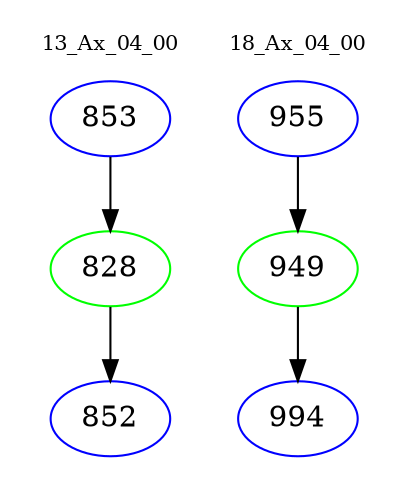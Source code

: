 digraph{
subgraph cluster_0 {
color = white
label = "13_Ax_04_00";
fontsize=10;
T0_853 [label="853", color="blue"]
T0_853 -> T0_828 [color="black"]
T0_828 [label="828", color="green"]
T0_828 -> T0_852 [color="black"]
T0_852 [label="852", color="blue"]
}
subgraph cluster_1 {
color = white
label = "18_Ax_04_00";
fontsize=10;
T1_955 [label="955", color="blue"]
T1_955 -> T1_949 [color="black"]
T1_949 [label="949", color="green"]
T1_949 -> T1_994 [color="black"]
T1_994 [label="994", color="blue"]
}
}
